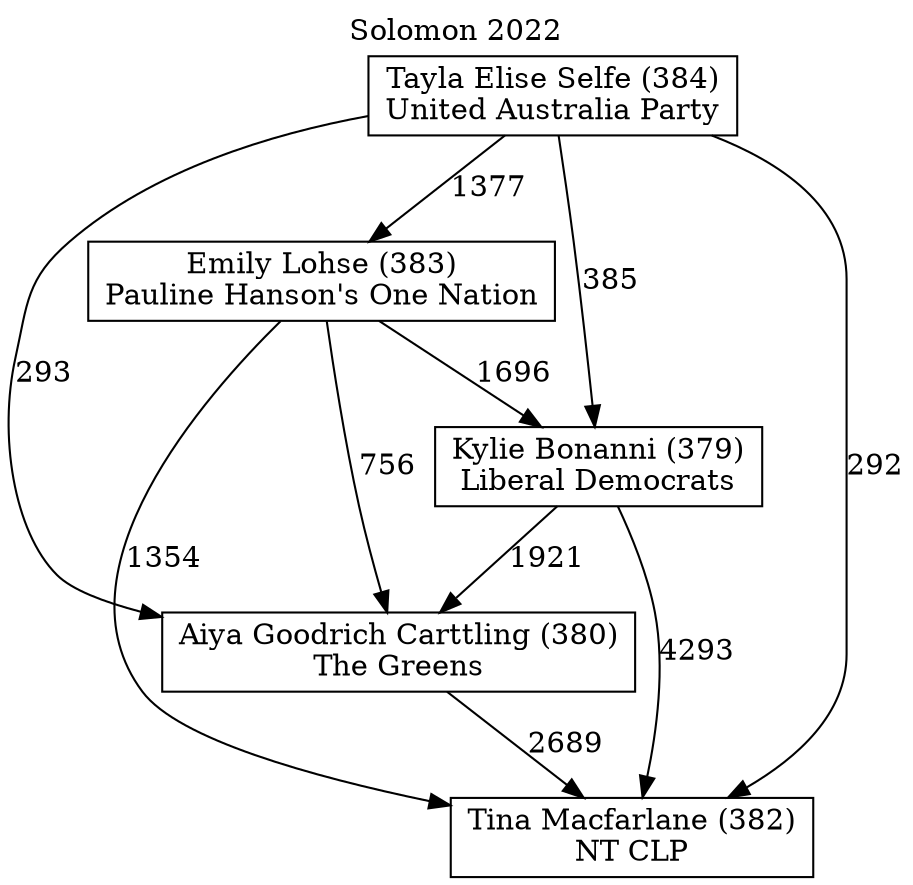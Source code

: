 // House preference flow
digraph "Tina Macfarlane (382)_Solomon_2022" {
	graph [label="Solomon 2022" labelloc=t mclimit=10]
	node [shape=box]
	"Emily Lohse (383)" [label="Emily Lohse (383)
Pauline Hanson's One Nation"]
	"Tayla Elise Selfe (384)" [label="Tayla Elise Selfe (384)
United Australia Party"]
	"Kylie Bonanni (379)" [label="Kylie Bonanni (379)
Liberal Democrats"]
	"Aiya Goodrich Carttling (380)" [label="Aiya Goodrich Carttling (380)
The Greens"]
	"Tina Macfarlane (382)" [label="Tina Macfarlane (382)
NT CLP"]
	"Kylie Bonanni (379)" -> "Tina Macfarlane (382)" [label=4293]
	"Tayla Elise Selfe (384)" -> "Emily Lohse (383)" [label=1377]
	"Aiya Goodrich Carttling (380)" -> "Tina Macfarlane (382)" [label=2689]
	"Tayla Elise Selfe (384)" -> "Aiya Goodrich Carttling (380)" [label=293]
	"Emily Lohse (383)" -> "Kylie Bonanni (379)" [label=1696]
	"Tayla Elise Selfe (384)" -> "Tina Macfarlane (382)" [label=292]
	"Emily Lohse (383)" -> "Tina Macfarlane (382)" [label=1354]
	"Tayla Elise Selfe (384)" -> "Kylie Bonanni (379)" [label=385]
	"Emily Lohse (383)" -> "Aiya Goodrich Carttling (380)" [label=756]
	"Kylie Bonanni (379)" -> "Aiya Goodrich Carttling (380)" [label=1921]
}
